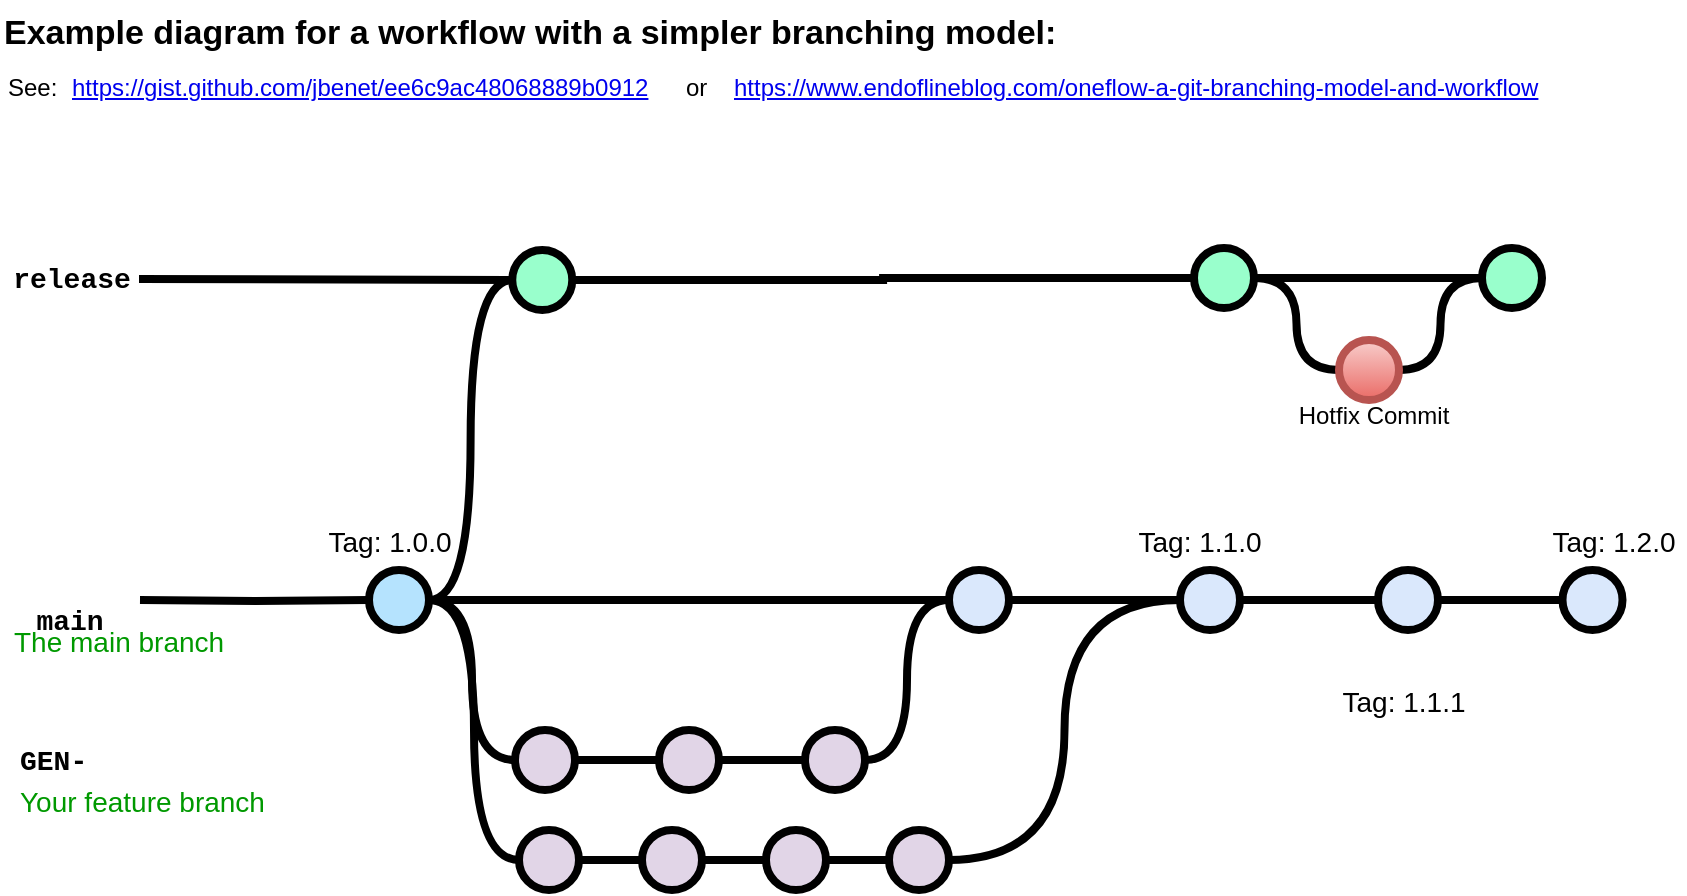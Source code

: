 <mxfile version="25.0.1" pages="2">
  <diagram id="yPxyJZ8AM_hMuL3Unpa9" name="simple gitflow">
    <mxGraphModel dx="1434" dy="858" grid="1" gridSize="10" guides="1" tooltips="1" connect="1" arrows="1" fold="1" page="1" pageScale="1" pageWidth="1100" pageHeight="850" math="0" shadow="0">
      <root>
        <mxCell id="0" />
        <mxCell id="1" parent="0" />
        <UserObject label="Example diagram for a workflow with a simpler branching model:" link="https://nvie.com/posts/a-successful-git-branching-model/" id="9hBKPDzoitwpIBdzFDQ7-6">
          <mxCell style="text;whiteSpace=wrap;html=1;fontStyle=1;fontSize=17;" parent="1" vertex="1">
            <mxGeometry x="90" y="60" width="542.25" height="30" as="geometry" />
          </mxCell>
        </UserObject>
        <UserObject label="&lt;a href=&quot;https://gist.github.com/jbenet/ee6c9ac48068889b0912&quot;&gt;https://gist.github.com/jbenet/ee6c9ac48068889b0912&lt;/a&gt;" link="https://gist.github.com/jbenet/ee6c9ac48068889b0912" id="9hBKPDzoitwpIBdzFDQ7-8">
          <mxCell style="text;whiteSpace=wrap;html=1;" parent="1" vertex="1">
            <mxGeometry x="124.25" y="90" width="298" height="20" as="geometry" />
          </mxCell>
        </UserObject>
        <UserObject label="See:" link="https://nvie.com/posts/a-successful-git-branching-model/" id="9hBKPDzoitwpIBdzFDQ7-10">
          <mxCell style="text;whiteSpace=wrap;html=1;" parent="1" vertex="1">
            <mxGeometry x="91.5" y="90" width="32.75" height="20" as="geometry" />
          </mxCell>
        </UserObject>
        <mxCell id="9hBKPDzoitwpIBdzFDQ7-23" value="" style="edgeStyle=orthogonalEdgeStyle;rounded=0;html=1;jettySize=auto;orthogonalLoop=1;plain-blue;endArrow=none;endFill=0;strokeWidth=4;strokeColor=#000000;" parent="1" source="9hBKPDzoitwpIBdzFDQ7-25" target="9hBKPDzoitwpIBdzFDQ7-26" edge="1">
          <mxGeometry x="304.5" y="180" as="geometry" />
        </mxCell>
        <mxCell id="9hBKPDzoitwpIBdzFDQ7-24" style="edgeStyle=orthogonalEdgeStyle;curved=1;rounded=0;html=1;exitX=1;exitY=0.5;exitPerimeter=0;entryX=0;entryY=0.5;entryPerimeter=0;endArrow=none;endFill=0;jettySize=auto;orthogonalLoop=1;strokeWidth=4;fontSize=15;" parent="1" source="9hBKPDzoitwpIBdzFDQ7-25" target="9hBKPDzoitwpIBdzFDQ7-30" edge="1">
          <mxGeometry relative="1" as="geometry" />
        </mxCell>
        <mxCell id="9hBKPDzoitwpIBdzFDQ7-25" value="" style="verticalLabelPosition=bottom;verticalAlign=top;html=1;strokeWidth=4;shape=mxgraph.flowchart.on-page_reference;plain-blue;gradientColor=none;fillColor=#B5E3Fe;strokeColor=#000000;" parent="1" vertex="1">
          <mxGeometry x="274.5" y="345" width="30" height="30" as="geometry" />
        </mxCell>
        <mxCell id="9hBKPDzoitwpIBdzFDQ7-41" value="" style="edgeStyle=orthogonalEdgeStyle;curved=1;rounded=0;orthogonalLoop=1;jettySize=auto;html=1;endArrow=none;endFill=0;strokeWidth=4;fontFamily=Courier New;fontSize=16;" parent="1" source="9hBKPDzoitwpIBdzFDQ7-26" target="9hBKPDzoitwpIBdzFDQ7-40" edge="1">
          <mxGeometry relative="1" as="geometry" />
        </mxCell>
        <mxCell id="9hBKPDzoitwpIBdzFDQ7-26" value="" style="verticalLabelPosition=bottom;verticalAlign=top;html=1;strokeWidth=4;shape=mxgraph.flowchart.on-page_reference;plain-blue;gradientColor=none;strokeColor=#000000;" parent="1" vertex="1">
          <mxGeometry x="564.5" y="345" width="30" height="30" as="geometry" />
        </mxCell>
        <mxCell id="9hBKPDzoitwpIBdzFDQ7-43" value="" style="edgeStyle=orthogonalEdgeStyle;curved=1;rounded=0;orthogonalLoop=1;jettySize=auto;html=1;endArrow=none;endFill=0;strokeWidth=4;fontFamily=Courier New;fontSize=16;" parent="1" source="9hBKPDzoitwpIBdzFDQ7-40" target="9hBKPDzoitwpIBdzFDQ7-42" edge="1">
          <mxGeometry relative="1" as="geometry" />
        </mxCell>
        <mxCell id="9hBKPDzoitwpIBdzFDQ7-52" value="" style="edgeStyle=orthogonalEdgeStyle;curved=1;rounded=0;orthogonalLoop=1;jettySize=auto;html=1;endArrow=none;endFill=0;strokeWidth=4;fontFamily=Courier New;fontSize=16;entryX=0;entryY=0.5;entryDx=0;entryDy=0;entryPerimeter=0;exitX=1;exitY=0.5;exitDx=0;exitDy=0;exitPerimeter=0;" parent="1" source="punJEcE57REo3TfnCgo--24" target="9hBKPDzoitwpIBdzFDQ7-50" edge="1">
          <mxGeometry relative="1" as="geometry">
            <mxPoint x="689.5" y="455" as="targetPoint" />
          </mxGeometry>
        </mxCell>
        <mxCell id="9hBKPDzoitwpIBdzFDQ7-40" value="" style="verticalLabelPosition=bottom;verticalAlign=top;html=1;strokeWidth=4;shape=mxgraph.flowchart.on-page_reference;plain-blue;gradientColor=none;strokeColor=#000000;" parent="1" vertex="1">
          <mxGeometry x="680" y="345" width="30" height="30" as="geometry" />
        </mxCell>
        <mxCell id="9hBKPDzoitwpIBdzFDQ7-56" value="" style="edgeStyle=orthogonalEdgeStyle;curved=1;rounded=0;orthogonalLoop=1;jettySize=auto;html=1;endArrow=none;endFill=0;strokeWidth=4;fontFamily=Courier New;fontSize=16;" parent="1" source="9hBKPDzoitwpIBdzFDQ7-42" target="9hBKPDzoitwpIBdzFDQ7-55" edge="1">
          <mxGeometry relative="1" as="geometry" />
        </mxCell>
        <mxCell id="9hBKPDzoitwpIBdzFDQ7-42" value="" style="verticalLabelPosition=bottom;verticalAlign=top;html=1;strokeWidth=4;shape=mxgraph.flowchart.on-page_reference;plain-blue;gradientColor=none;strokeColor=#000000;" parent="1" vertex="1">
          <mxGeometry x="779" y="345" width="30" height="30" as="geometry" />
        </mxCell>
        <mxCell id="9hBKPDzoitwpIBdzFDQ7-55" value="" style="verticalLabelPosition=bottom;verticalAlign=top;html=1;strokeWidth=4;shape=mxgraph.flowchart.on-page_reference;plain-blue;gradientColor=none;strokeColor=#000000;" parent="1" vertex="1">
          <mxGeometry x="871.25" y="345" width="30" height="30" as="geometry" />
        </mxCell>
        <mxCell id="9hBKPDzoitwpIBdzFDQ7-27" value="" style="edgeStyle=orthogonalEdgeStyle;rounded=0;html=1;jettySize=auto;orthogonalLoop=1;strokeWidth=4;endArrow=none;endFill=0;" parent="1" target="9hBKPDzoitwpIBdzFDQ7-25" edge="1">
          <mxGeometry x="204.5" y="180" as="geometry">
            <mxPoint x="160" y="360" as="sourcePoint" />
          </mxGeometry>
        </mxCell>
        <mxCell id="9hBKPDzoitwpIBdzFDQ7-28" value="release" style="text;html=1;strokeColor=none;fillColor=none;align=center;verticalAlign=middle;whiteSpace=wrap;overflow=hidden;fontSize=14;fontStyle=1;fontFamily=Courier New;" parent="1" vertex="1">
          <mxGeometry x="92.25" y="189" width="67.75" height="20" as="geometry" />
        </mxCell>
        <mxCell id="9hBKPDzoitwpIBdzFDQ7-29" style="edgeStyle=orthogonalEdgeStyle;curved=1;rounded=0;html=1;exitX=1;exitY=0.5;exitPerimeter=0;entryX=0;entryY=0.5;entryPerimeter=0;endArrow=none;endFill=0;jettySize=auto;orthogonalLoop=1;strokeWidth=4;fontSize=15;" parent="1" source="9hBKPDzoitwpIBdzFDQ7-30" target="9hBKPDzoitwpIBdzFDQ7-32" edge="1">
          <mxGeometry relative="1" as="geometry" />
        </mxCell>
        <mxCell id="9hBKPDzoitwpIBdzFDQ7-30" value="" style="verticalLabelPosition=bottom;verticalAlign=top;html=1;strokeWidth=4;shape=mxgraph.flowchart.on-page_reference;plain-purple;gradientColor=none;strokeColor=#000000;" parent="1" vertex="1">
          <mxGeometry x="347.5" y="425" width="30" height="30" as="geometry" />
        </mxCell>
        <mxCell id="9hBKPDzoitwpIBdzFDQ7-31" style="edgeStyle=orthogonalEdgeStyle;curved=1;rounded=0;html=1;exitX=1;exitY=0.5;exitPerimeter=0;entryX=0;entryY=0.5;entryPerimeter=0;endArrow=none;endFill=0;jettySize=auto;orthogonalLoop=1;strokeWidth=4;fontSize=15;" parent="1" source="9hBKPDzoitwpIBdzFDQ7-32" target="9hBKPDzoitwpIBdzFDQ7-34" edge="1">
          <mxGeometry relative="1" as="geometry" />
        </mxCell>
        <mxCell id="9hBKPDzoitwpIBdzFDQ7-32" value="" style="verticalLabelPosition=bottom;verticalAlign=top;html=1;strokeWidth=4;shape=mxgraph.flowchart.on-page_reference;plain-purple;gradientColor=none;strokeColor=#000000;" parent="1" vertex="1">
          <mxGeometry x="419.5" y="425" width="30" height="30" as="geometry" />
        </mxCell>
        <mxCell id="9hBKPDzoitwpIBdzFDQ7-33" style="edgeStyle=orthogonalEdgeStyle;curved=1;rounded=0;html=1;exitX=1;exitY=0.5;exitPerimeter=0;entryX=0;entryY=0.5;entryPerimeter=0;endArrow=none;endFill=0;jettySize=auto;orthogonalLoop=1;strokeWidth=4;fontSize=15;" parent="1" source="9hBKPDzoitwpIBdzFDQ7-34" target="9hBKPDzoitwpIBdzFDQ7-26" edge="1">
          <mxGeometry relative="1" as="geometry" />
        </mxCell>
        <mxCell id="9hBKPDzoitwpIBdzFDQ7-34" value="" style="verticalLabelPosition=bottom;verticalAlign=top;html=1;strokeWidth=4;shape=mxgraph.flowchart.on-page_reference;plain-purple;gradientColor=none;strokeColor=#000000;" parent="1" vertex="1">
          <mxGeometry x="492.5" y="425" width="30" height="30" as="geometry" />
        </mxCell>
        <mxCell id="9hBKPDzoitwpIBdzFDQ7-35" value="GEN-" style="text;html=1;strokeColor=none;fillColor=none;align=left;verticalAlign=middle;whiteSpace=wrap;overflow=hidden;fontSize=14;fontStyle=1;fontFamily=Courier New;" parent="1" vertex="1">
          <mxGeometry x="97.5" y="430" width="240" height="20" as="geometry" />
        </mxCell>
        <mxCell id="9hBKPDzoitwpIBdzFDQ7-37" value="The main branch&lt;br&gt;" style="text;html=1;strokeColor=none;fillColor=none;align=left;verticalAlign=middle;whiteSpace=wrap;overflow=hidden;fontSize=14;fontStyle=0;fontColor=#009900;" parent="1" vertex="1">
          <mxGeometry x="95.25" y="370" width="132.25" height="20" as="geometry" />
        </mxCell>
        <mxCell id="9hBKPDzoitwpIBdzFDQ7-38" value="Your feature branch" style="text;html=1;strokeColor=none;fillColor=none;align=left;verticalAlign=middle;whiteSpace=wrap;overflow=hidden;fontSize=14;fontStyle=0;fontColor=#009900;" parent="1" vertex="1">
          <mxGeometry x="97.5" y="450" width="202.25" height="20" as="geometry" />
        </mxCell>
        <mxCell id="9hBKPDzoitwpIBdzFDQ7-39" value="Tag: 1.0.0" style="text;html=1;strokeColor=none;fillColor=none;align=center;verticalAlign=middle;whiteSpace=wrap;overflow=hidden;fontSize=14;" parent="1" vertex="1">
          <mxGeometry x="250.38" y="320" width="70" height="20" as="geometry" />
        </mxCell>
        <mxCell id="9hBKPDzoitwpIBdzFDQ7-44" value="Tag: 1.1.0" style="text;html=1;strokeColor=none;fillColor=none;align=center;verticalAlign=middle;whiteSpace=wrap;overflow=hidden;fontSize=14;" parent="1" vertex="1">
          <mxGeometry x="654.5" y="320" width="70" height="20" as="geometry" />
        </mxCell>
        <UserObject label="&lt;a href=&quot;https://www.endoflineblog.com/oneflow-a-git-branching-model-and-workflow&quot;&gt;https://www.endoflineblog.com/oneflow-a-git-branching-model-and-workflow&lt;/a&gt;" link="https://www.endoflineblog.com/oneflow-a-git-branching-model-and-workflow" id="9hBKPDzoitwpIBdzFDQ7-45">
          <mxCell style="text;whiteSpace=wrap;html=1;" parent="1" vertex="1">
            <mxGeometry x="454.5" y="90" width="413.75" height="20" as="geometry" />
          </mxCell>
        </UserObject>
        <UserObject label="or" link="https://nvie.com/posts/a-successful-git-branching-model/" id="9hBKPDzoitwpIBdzFDQ7-46">
          <mxCell style="text;whiteSpace=wrap;html=1;" parent="1" vertex="1">
            <mxGeometry x="430.62" y="90" width="11.63" height="20" as="geometry" />
          </mxCell>
        </UserObject>
        <mxCell id="9hBKPDzoitwpIBdzFDQ7-54" value="" style="edgeStyle=orthogonalEdgeStyle;curved=1;rounded=0;orthogonalLoop=1;jettySize=auto;html=1;endArrow=none;endFill=0;strokeWidth=4;fontFamily=Courier New;fontSize=16;entryX=0;entryY=0.5;entryDx=0;entryDy=0;entryPerimeter=0;" parent="1" source="9hBKPDzoitwpIBdzFDQ7-50" target="punJEcE57REo3TfnCgo--25" edge="1">
          <mxGeometry relative="1" as="geometry">
            <mxPoint x="902.25" y="440" as="targetPoint" />
          </mxGeometry>
        </mxCell>
        <mxCell id="9hBKPDzoitwpIBdzFDQ7-50" value="" style="verticalLabelPosition=bottom;verticalAlign=top;html=1;strokeWidth=4;shape=mxgraph.flowchart.on-page_reference;plain-blue;gradientColor=#EA6B66;strokeColor=#B85450;fillColor=#F8CECC;" parent="1" vertex="1">
          <mxGeometry x="759.5" y="230" width="30" height="30" as="geometry" />
        </mxCell>
        <mxCell id="9hBKPDzoitwpIBdzFDQ7-58" value="Hotfix Commit" style="text;html=1;strokeColor=none;fillColor=none;align=center;verticalAlign=middle;whiteSpace=wrap;overflow=hidden;" parent="1" vertex="1">
          <mxGeometry x="736.5" y="253" width="80" height="30" as="geometry" />
        </mxCell>
        <mxCell id="9hBKPDzoitwpIBdzFDQ7-59" value="Tag: 1.1.1" style="text;html=1;strokeColor=none;fillColor=none;align=center;verticalAlign=middle;whiteSpace=wrap;overflow=hidden;fontSize=14;" parent="1" vertex="1">
          <mxGeometry x="756.75" y="400" width="70" height="20" as="geometry" />
        </mxCell>
        <mxCell id="9hBKPDzoitwpIBdzFDQ7-60" value="Tag: 1.2.0" style="text;html=1;strokeColor=none;fillColor=none;align=center;verticalAlign=middle;whiteSpace=wrap;overflow=hidden;fontSize=14;" parent="1" vertex="1">
          <mxGeometry x="862.25" y="320" width="70" height="20" as="geometry" />
        </mxCell>
        <mxCell id="punJEcE57REo3TfnCgo--3" value="" style="verticalLabelPosition=bottom;verticalAlign=top;html=1;strokeWidth=4;shape=mxgraph.flowchart.on-page_reference;plain-purple;gradientColor=none;strokeColor=#000000;fillColor=#99FFCC;" vertex="1" parent="1">
          <mxGeometry x="346.13" y="185" width="30" height="30" as="geometry" />
        </mxCell>
        <mxCell id="punJEcE57REo3TfnCgo--7" style="edgeStyle=orthogonalEdgeStyle;curved=1;rounded=0;html=1;exitX=1;exitY=0.5;exitPerimeter=0;endArrow=none;endFill=0;jettySize=auto;orthogonalLoop=1;strokeWidth=4;fontSize=15;exitDx=0;exitDy=0;entryX=0;entryY=0.5;entryDx=0;entryDy=0;entryPerimeter=0;" edge="1" parent="1" source="9hBKPDzoitwpIBdzFDQ7-25" target="punJEcE57REo3TfnCgo--3">
          <mxGeometry relative="1" as="geometry">
            <mxPoint x="315" y="370" as="sourcePoint" />
            <mxPoint x="290" y="290" as="targetPoint" />
          </mxGeometry>
        </mxCell>
        <mxCell id="punJEcE57REo3TfnCgo--8" value="main" style="text;html=1;strokeColor=none;fillColor=none;align=center;verticalAlign=middle;whiteSpace=wrap;overflow=hidden;fontSize=14;fontStyle=1;fontFamily=Courier New;" vertex="1" parent="1">
          <mxGeometry x="100" y="360" width="50" height="20" as="geometry" />
        </mxCell>
        <mxCell id="punJEcE57REo3TfnCgo--9" value="" style="edgeStyle=orthogonalEdgeStyle;rounded=0;html=1;jettySize=auto;orthogonalLoop=1;strokeWidth=4;endArrow=none;endFill=0;entryX=0;entryY=0.5;entryDx=0;entryDy=0;entryPerimeter=0;" edge="1" parent="1" target="punJEcE57REo3TfnCgo--3">
          <mxGeometry x="204.5" y="180" as="geometry">
            <mxPoint x="159.5" y="199.5" as="sourcePoint" />
            <mxPoint x="320" y="200" as="targetPoint" />
            <Array as="points">
              <mxPoint x="346" y="200" />
            </Array>
          </mxGeometry>
        </mxCell>
        <mxCell id="punJEcE57REo3TfnCgo--10" value="" style="verticalLabelPosition=bottom;verticalAlign=top;html=1;strokeWidth=4;shape=mxgraph.flowchart.on-page_reference;plain-purple;gradientColor=none;strokeColor=#000000;" vertex="1" parent="1">
          <mxGeometry x="349.5" y="475" width="30" height="30" as="geometry" />
        </mxCell>
        <mxCell id="punJEcE57REo3TfnCgo--11" value="" style="verticalLabelPosition=bottom;verticalAlign=top;html=1;strokeWidth=4;shape=mxgraph.flowchart.on-page_reference;plain-purple;gradientColor=none;strokeColor=#000000;" vertex="1" parent="1">
          <mxGeometry x="411" y="475" width="30" height="30" as="geometry" />
        </mxCell>
        <mxCell id="punJEcE57REo3TfnCgo--13" style="edgeStyle=orthogonalEdgeStyle;rounded=0;orthogonalLoop=1;jettySize=auto;html=1;entryX=0;entryY=0.5;entryDx=0;entryDy=0;entryPerimeter=0;curved=1;endArrow=none;endFill=0;strokeWidth=4;" edge="1" parent="1" source="9hBKPDzoitwpIBdzFDQ7-25" target="punJEcE57REo3TfnCgo--10">
          <mxGeometry relative="1" as="geometry" />
        </mxCell>
        <mxCell id="punJEcE57REo3TfnCgo--14" value="" style="verticalLabelPosition=bottom;verticalAlign=top;html=1;strokeWidth=4;shape=mxgraph.flowchart.on-page_reference;plain-purple;gradientColor=none;strokeColor=#000000;" vertex="1" parent="1">
          <mxGeometry x="473" y="475" width="30" height="30" as="geometry" />
        </mxCell>
        <mxCell id="punJEcE57REo3TfnCgo--15" value="" style="verticalLabelPosition=bottom;verticalAlign=top;html=1;strokeWidth=4;shape=mxgraph.flowchart.on-page_reference;plain-purple;gradientColor=none;strokeColor=#000000;" vertex="1" parent="1">
          <mxGeometry x="534.5" y="475" width="30" height="30" as="geometry" />
        </mxCell>
        <mxCell id="punJEcE57REo3TfnCgo--19" style="edgeStyle=orthogonalEdgeStyle;rounded=0;orthogonalLoop=1;jettySize=auto;html=1;entryX=0;entryY=0.5;entryDx=0;entryDy=0;entryPerimeter=0;strokeWidth=4;endArrow=none;endFill=0;" edge="1" parent="1" source="punJEcE57REo3TfnCgo--10" target="punJEcE57REo3TfnCgo--11">
          <mxGeometry relative="1" as="geometry" />
        </mxCell>
        <mxCell id="punJEcE57REo3TfnCgo--20" style="edgeStyle=orthogonalEdgeStyle;rounded=0;orthogonalLoop=1;jettySize=auto;html=1;entryX=0;entryY=0.5;entryDx=0;entryDy=0;entryPerimeter=0;strokeWidth=4;endArrow=none;endFill=0;" edge="1" parent="1" source="punJEcE57REo3TfnCgo--11" target="punJEcE57REo3TfnCgo--14">
          <mxGeometry relative="1" as="geometry" />
        </mxCell>
        <mxCell id="punJEcE57REo3TfnCgo--21" style="edgeStyle=orthogonalEdgeStyle;rounded=0;orthogonalLoop=1;jettySize=auto;html=1;entryX=0;entryY=0.5;entryDx=0;entryDy=0;entryPerimeter=0;strokeWidth=4;endArrow=none;endFill=0;" edge="1" parent="1" source="punJEcE57REo3TfnCgo--14" target="punJEcE57REo3TfnCgo--15">
          <mxGeometry relative="1" as="geometry" />
        </mxCell>
        <mxCell id="punJEcE57REo3TfnCgo--22" style="edgeStyle=orthogonalEdgeStyle;rounded=0;orthogonalLoop=1;jettySize=auto;html=1;entryX=0;entryY=0.5;entryDx=0;entryDy=0;entryPerimeter=0;curved=1;strokeWidth=4;endArrow=none;endFill=0;" edge="1" parent="1" source="punJEcE57REo3TfnCgo--15" target="9hBKPDzoitwpIBdzFDQ7-40">
          <mxGeometry relative="1" as="geometry" />
        </mxCell>
        <mxCell id="punJEcE57REo3TfnCgo--24" value="" style="verticalLabelPosition=bottom;verticalAlign=top;html=1;strokeWidth=4;shape=mxgraph.flowchart.on-page_reference;plain-purple;gradientColor=none;strokeColor=#000000;fillColor=#99FFCC;" vertex="1" parent="1">
          <mxGeometry x="687" y="184" width="30" height="30" as="geometry" />
        </mxCell>
        <mxCell id="punJEcE57REo3TfnCgo--25" value="" style="verticalLabelPosition=bottom;verticalAlign=top;html=1;strokeWidth=4;shape=mxgraph.flowchart.on-page_reference;plain-purple;gradientColor=none;strokeColor=#000000;fillColor=#99FFCC;" vertex="1" parent="1">
          <mxGeometry x="831" y="184" width="30" height="30" as="geometry" />
        </mxCell>
        <mxCell id="punJEcE57REo3TfnCgo--27" style="edgeStyle=orthogonalEdgeStyle;rounded=0;orthogonalLoop=1;jettySize=auto;html=1;entryX=0;entryY=0.5;entryDx=0;entryDy=0;entryPerimeter=0;strokeWidth=4;endArrow=none;endFill=0;" edge="1" parent="1" source="punJEcE57REo3TfnCgo--3" target="punJEcE57REo3TfnCgo--24">
          <mxGeometry relative="1" as="geometry" />
        </mxCell>
        <mxCell id="punJEcE57REo3TfnCgo--28" style="edgeStyle=orthogonalEdgeStyle;rounded=0;orthogonalLoop=1;jettySize=auto;html=1;entryX=0;entryY=0.5;entryDx=0;entryDy=0;entryPerimeter=0;strokeWidth=4;endArrow=none;endFill=0;" edge="1" parent="1" source="punJEcE57REo3TfnCgo--24" target="punJEcE57REo3TfnCgo--25">
          <mxGeometry relative="1" as="geometry" />
        </mxCell>
      </root>
    </mxGraphModel>
  </diagram>
  <diagram name="Copy of simple gitflow" id="1rsL4NVPnncJF_OAr7ec">
    <mxGraphModel grid="1" page="1" gridSize="10" guides="1" tooltips="1" connect="1" arrows="1" fold="1" pageScale="1" pageWidth="1100" pageHeight="850" math="0" shadow="0">
      <root>
        <mxCell id="ZaVdI7RqOpJW4HI1exJX-0" />
        <mxCell id="ZaVdI7RqOpJW4HI1exJX-1" parent="ZaVdI7RqOpJW4HI1exJX-0" />
        <UserObject label="Example diagram for a workflow with a simpler branching model:" link="https://nvie.com/posts/a-successful-git-branching-model/" id="ZaVdI7RqOpJW4HI1exJX-2">
          <mxCell style="text;whiteSpace=wrap;html=1;fontStyle=1;fontSize=17;" vertex="1" parent="ZaVdI7RqOpJW4HI1exJX-1">
            <mxGeometry x="90" y="60" width="542.25" height="30" as="geometry" />
          </mxCell>
        </UserObject>
        <UserObject label="&lt;a href=&quot;https://gist.github.com/jbenet/ee6c9ac48068889b0912&quot;&gt;https://gist.github.com/jbenet/ee6c9ac48068889b0912&lt;/a&gt;" link="https://gist.github.com/jbenet/ee6c9ac48068889b0912" id="ZaVdI7RqOpJW4HI1exJX-3">
          <mxCell style="text;whiteSpace=wrap;html=1;" vertex="1" parent="ZaVdI7RqOpJW4HI1exJX-1">
            <mxGeometry x="124.25" y="90" width="298" height="20" as="geometry" />
          </mxCell>
        </UserObject>
        <UserObject label="See:" link="https://nvie.com/posts/a-successful-git-branching-model/" id="ZaVdI7RqOpJW4HI1exJX-4">
          <mxCell style="text;whiteSpace=wrap;html=1;" vertex="1" parent="ZaVdI7RqOpJW4HI1exJX-1">
            <mxGeometry x="91.5" y="90" width="32.75" height="20" as="geometry" />
          </mxCell>
        </UserObject>
        <mxCell id="ZaVdI7RqOpJW4HI1exJX-5" value="" style="edgeStyle=orthogonalEdgeStyle;rounded=0;html=1;jettySize=auto;orthogonalLoop=1;plain-blue;endArrow=none;endFill=0;strokeWidth=4;strokeColor=#000000;" edge="1" parent="ZaVdI7RqOpJW4HI1exJX-1" source="ZaVdI7RqOpJW4HI1exJX-7" target="ZaVdI7RqOpJW4HI1exJX-9">
          <mxGeometry x="304.5" y="180" as="geometry" />
        </mxCell>
        <mxCell id="ZaVdI7RqOpJW4HI1exJX-6" style="edgeStyle=orthogonalEdgeStyle;curved=1;rounded=0;html=1;exitX=1;exitY=0.5;exitPerimeter=0;entryX=0;entryY=0.5;entryPerimeter=0;endArrow=none;endFill=0;jettySize=auto;orthogonalLoop=1;strokeWidth=4;fontSize=15;" edge="1" parent="ZaVdI7RqOpJW4HI1exJX-1" source="ZaVdI7RqOpJW4HI1exJX-7" target="ZaVdI7RqOpJW4HI1exJX-19">
          <mxGeometry relative="1" as="geometry" />
        </mxCell>
        <mxCell id="ZaVdI7RqOpJW4HI1exJX-7" value="" style="verticalLabelPosition=bottom;verticalAlign=top;html=1;strokeWidth=4;shape=mxgraph.flowchart.on-page_reference;plain-blue;gradientColor=none;fillColor=#B5E3Fe;strokeColor=#000000;" vertex="1" parent="ZaVdI7RqOpJW4HI1exJX-1">
          <mxGeometry x="274.5" y="345" width="30" height="30" as="geometry" />
        </mxCell>
        <mxCell id="ZaVdI7RqOpJW4HI1exJX-8" value="" style="edgeStyle=orthogonalEdgeStyle;curved=1;rounded=0;orthogonalLoop=1;jettySize=auto;html=1;endArrow=none;endFill=0;strokeWidth=4;fontFamily=Courier New;fontSize=16;" edge="1" parent="ZaVdI7RqOpJW4HI1exJX-1" source="ZaVdI7RqOpJW4HI1exJX-9" target="ZaVdI7RqOpJW4HI1exJX-12">
          <mxGeometry relative="1" as="geometry" />
        </mxCell>
        <mxCell id="ZaVdI7RqOpJW4HI1exJX-9" value="" style="verticalLabelPosition=bottom;verticalAlign=top;html=1;strokeWidth=4;shape=mxgraph.flowchart.on-page_reference;plain-blue;gradientColor=none;strokeColor=#000000;" vertex="1" parent="ZaVdI7RqOpJW4HI1exJX-1">
          <mxGeometry x="564.5" y="345" width="30" height="30" as="geometry" />
        </mxCell>
        <mxCell id="ZaVdI7RqOpJW4HI1exJX-10" value="" style="edgeStyle=orthogonalEdgeStyle;curved=1;rounded=0;orthogonalLoop=1;jettySize=auto;html=1;endArrow=none;endFill=0;strokeWidth=4;fontFamily=Courier New;fontSize=16;" edge="1" parent="ZaVdI7RqOpJW4HI1exJX-1" source="ZaVdI7RqOpJW4HI1exJX-12" target="ZaVdI7RqOpJW4HI1exJX-14">
          <mxGeometry relative="1" as="geometry" />
        </mxCell>
        <mxCell id="ZaVdI7RqOpJW4HI1exJX-11" value="" style="edgeStyle=orthogonalEdgeStyle;curved=1;rounded=0;orthogonalLoop=1;jettySize=auto;html=1;endArrow=none;endFill=0;strokeWidth=4;fontFamily=Courier New;fontSize=16;entryX=0;entryY=0.5;entryDx=0;entryDy=0;entryPerimeter=0;exitX=1;exitY=0.5;exitDx=0;exitDy=0;exitPerimeter=0;" edge="1" parent="ZaVdI7RqOpJW4HI1exJX-1" source="ZaVdI7RqOpJW4HI1exJX-49" target="ZaVdI7RqOpJW4HI1exJX-32">
          <mxGeometry relative="1" as="geometry">
            <mxPoint x="689.5" y="455" as="targetPoint" />
          </mxGeometry>
        </mxCell>
        <mxCell id="ZaVdI7RqOpJW4HI1exJX-12" value="" style="verticalLabelPosition=bottom;verticalAlign=top;html=1;strokeWidth=4;shape=mxgraph.flowchart.on-page_reference;plain-blue;gradientColor=none;strokeColor=#000000;" vertex="1" parent="ZaVdI7RqOpJW4HI1exJX-1">
          <mxGeometry x="680" y="345" width="30" height="30" as="geometry" />
        </mxCell>
        <mxCell id="ZaVdI7RqOpJW4HI1exJX-13" value="" style="edgeStyle=orthogonalEdgeStyle;curved=1;rounded=0;orthogonalLoop=1;jettySize=auto;html=1;endArrow=none;endFill=0;strokeWidth=4;fontFamily=Courier New;fontSize=16;" edge="1" parent="ZaVdI7RqOpJW4HI1exJX-1" source="ZaVdI7RqOpJW4HI1exJX-14" target="ZaVdI7RqOpJW4HI1exJX-15">
          <mxGeometry relative="1" as="geometry" />
        </mxCell>
        <mxCell id="ZaVdI7RqOpJW4HI1exJX-14" value="" style="verticalLabelPosition=bottom;verticalAlign=top;html=1;strokeWidth=4;shape=mxgraph.flowchart.on-page_reference;plain-blue;gradientColor=none;strokeColor=#000000;" vertex="1" parent="ZaVdI7RqOpJW4HI1exJX-1">
          <mxGeometry x="779" y="345" width="30" height="30" as="geometry" />
        </mxCell>
        <mxCell id="ZaVdI7RqOpJW4HI1exJX-15" value="" style="verticalLabelPosition=bottom;verticalAlign=top;html=1;strokeWidth=4;shape=mxgraph.flowchart.on-page_reference;plain-blue;gradientColor=none;strokeColor=#000000;" vertex="1" parent="ZaVdI7RqOpJW4HI1exJX-1">
          <mxGeometry x="871.25" y="345" width="30" height="30" as="geometry" />
        </mxCell>
        <mxCell id="ZaVdI7RqOpJW4HI1exJX-16" value="" style="edgeStyle=orthogonalEdgeStyle;rounded=0;html=1;jettySize=auto;orthogonalLoop=1;strokeWidth=4;endArrow=none;endFill=0;" edge="1" parent="ZaVdI7RqOpJW4HI1exJX-1" target="ZaVdI7RqOpJW4HI1exJX-7">
          <mxGeometry x="204.5" y="180" as="geometry">
            <mxPoint x="160" y="360" as="sourcePoint" />
          </mxGeometry>
        </mxCell>
        <mxCell id="ZaVdI7RqOpJW4HI1exJX-17" value="release" style="text;html=1;strokeColor=none;fillColor=none;align=center;verticalAlign=middle;whiteSpace=wrap;overflow=hidden;fontSize=14;fontStyle=1;fontFamily=Courier New;" vertex="1" parent="ZaVdI7RqOpJW4HI1exJX-1">
          <mxGeometry x="92.25" y="189" width="67.75" height="20" as="geometry" />
        </mxCell>
        <mxCell id="ZaVdI7RqOpJW4HI1exJX-18" style="edgeStyle=orthogonalEdgeStyle;curved=1;rounded=0;html=1;exitX=1;exitY=0.5;exitPerimeter=0;entryX=0;entryY=0.5;entryPerimeter=0;endArrow=none;endFill=0;jettySize=auto;orthogonalLoop=1;strokeWidth=4;fontSize=15;" edge="1" parent="ZaVdI7RqOpJW4HI1exJX-1" source="ZaVdI7RqOpJW4HI1exJX-19" target="ZaVdI7RqOpJW4HI1exJX-21">
          <mxGeometry relative="1" as="geometry" />
        </mxCell>
        <mxCell id="ZaVdI7RqOpJW4HI1exJX-19" value="" style="verticalLabelPosition=bottom;verticalAlign=top;html=1;strokeWidth=4;shape=mxgraph.flowchart.on-page_reference;plain-purple;gradientColor=none;strokeColor=#000000;" vertex="1" parent="ZaVdI7RqOpJW4HI1exJX-1">
          <mxGeometry x="347.5" y="425" width="30" height="30" as="geometry" />
        </mxCell>
        <mxCell id="ZaVdI7RqOpJW4HI1exJX-20" style="edgeStyle=orthogonalEdgeStyle;curved=1;rounded=0;html=1;exitX=1;exitY=0.5;exitPerimeter=0;entryX=0;entryY=0.5;entryPerimeter=0;endArrow=none;endFill=0;jettySize=auto;orthogonalLoop=1;strokeWidth=4;fontSize=15;" edge="1" parent="ZaVdI7RqOpJW4HI1exJX-1" source="ZaVdI7RqOpJW4HI1exJX-21" target="ZaVdI7RqOpJW4HI1exJX-23">
          <mxGeometry relative="1" as="geometry" />
        </mxCell>
        <mxCell id="ZaVdI7RqOpJW4HI1exJX-21" value="" style="verticalLabelPosition=bottom;verticalAlign=top;html=1;strokeWidth=4;shape=mxgraph.flowchart.on-page_reference;plain-purple;gradientColor=none;strokeColor=#000000;" vertex="1" parent="ZaVdI7RqOpJW4HI1exJX-1">
          <mxGeometry x="419.5" y="425" width="30" height="30" as="geometry" />
        </mxCell>
        <mxCell id="ZaVdI7RqOpJW4HI1exJX-22" style="edgeStyle=orthogonalEdgeStyle;curved=1;rounded=0;html=1;exitX=1;exitY=0.5;exitPerimeter=0;entryX=0;entryY=0.5;entryPerimeter=0;endArrow=none;endFill=0;jettySize=auto;orthogonalLoop=1;strokeWidth=4;fontSize=15;" edge="1" parent="ZaVdI7RqOpJW4HI1exJX-1" source="ZaVdI7RqOpJW4HI1exJX-23" target="ZaVdI7RqOpJW4HI1exJX-9">
          <mxGeometry relative="1" as="geometry" />
        </mxCell>
        <mxCell id="ZaVdI7RqOpJW4HI1exJX-23" value="" style="verticalLabelPosition=bottom;verticalAlign=top;html=1;strokeWidth=4;shape=mxgraph.flowchart.on-page_reference;plain-purple;gradientColor=none;strokeColor=#000000;" vertex="1" parent="ZaVdI7RqOpJW4HI1exJX-1">
          <mxGeometry x="492.5" y="425" width="30" height="30" as="geometry" />
        </mxCell>
        <mxCell id="ZaVdI7RqOpJW4HI1exJX-24" value="JIRA-35--example-feature" style="text;html=1;strokeColor=none;fillColor=none;align=left;verticalAlign=middle;whiteSpace=wrap;overflow=hidden;fontSize=14;fontStyle=1;fontFamily=Courier New;" vertex="1" parent="ZaVdI7RqOpJW4HI1exJX-1">
          <mxGeometry x="97.5" y="430" width="240" height="20" as="geometry" />
        </mxCell>
        <mxCell id="ZaVdI7RqOpJW4HI1exJX-25" value="The main branch&lt;br&gt;" style="text;html=1;strokeColor=none;fillColor=none;align=left;verticalAlign=middle;whiteSpace=wrap;overflow=hidden;fontSize=14;fontStyle=0;fontColor=#009900;" vertex="1" parent="ZaVdI7RqOpJW4HI1exJX-1">
          <mxGeometry x="95.25" y="370" width="132.25" height="20" as="geometry" />
        </mxCell>
        <mxCell id="ZaVdI7RqOpJW4HI1exJX-26" value="Your feature branch" style="text;html=1;strokeColor=none;fillColor=none;align=left;verticalAlign=middle;whiteSpace=wrap;overflow=hidden;fontSize=14;fontStyle=0;fontColor=#009900;" vertex="1" parent="ZaVdI7RqOpJW4HI1exJX-1">
          <mxGeometry x="97.5" y="450" width="202.25" height="20" as="geometry" />
        </mxCell>
        <mxCell id="ZaVdI7RqOpJW4HI1exJX-27" value="Tag: 1.0.0" style="text;html=1;strokeColor=none;fillColor=none;align=center;verticalAlign=middle;whiteSpace=wrap;overflow=hidden;fontSize=14;" vertex="1" parent="ZaVdI7RqOpJW4HI1exJX-1">
          <mxGeometry x="250.38" y="320" width="70" height="20" as="geometry" />
        </mxCell>
        <mxCell id="ZaVdI7RqOpJW4HI1exJX-28" value="Tag: 1.1.0" style="text;html=1;strokeColor=none;fillColor=none;align=center;verticalAlign=middle;whiteSpace=wrap;overflow=hidden;fontSize=14;" vertex="1" parent="ZaVdI7RqOpJW4HI1exJX-1">
          <mxGeometry x="654.5" y="320" width="70" height="20" as="geometry" />
        </mxCell>
        <UserObject label="&lt;a href=&quot;https://www.endoflineblog.com/oneflow-a-git-branching-model-and-workflow&quot;&gt;https://www.endoflineblog.com/oneflow-a-git-branching-model-and-workflow&lt;/a&gt;" link="https://www.endoflineblog.com/oneflow-a-git-branching-model-and-workflow" id="ZaVdI7RqOpJW4HI1exJX-29">
          <mxCell style="text;whiteSpace=wrap;html=1;" vertex="1" parent="ZaVdI7RqOpJW4HI1exJX-1">
            <mxGeometry x="454.5" y="90" width="413.75" height="20" as="geometry" />
          </mxCell>
        </UserObject>
        <UserObject label="or" link="https://nvie.com/posts/a-successful-git-branching-model/" id="ZaVdI7RqOpJW4HI1exJX-30">
          <mxCell style="text;whiteSpace=wrap;html=1;" vertex="1" parent="ZaVdI7RqOpJW4HI1exJX-1">
            <mxGeometry x="430.62" y="90" width="11.63" height="20" as="geometry" />
          </mxCell>
        </UserObject>
        <mxCell id="ZaVdI7RqOpJW4HI1exJX-31" value="" style="edgeStyle=orthogonalEdgeStyle;curved=1;rounded=0;orthogonalLoop=1;jettySize=auto;html=1;endArrow=none;endFill=0;strokeWidth=4;fontFamily=Courier New;fontSize=16;entryX=0;entryY=0.5;entryDx=0;entryDy=0;entryPerimeter=0;" edge="1" parent="ZaVdI7RqOpJW4HI1exJX-1" source="ZaVdI7RqOpJW4HI1exJX-32" target="ZaVdI7RqOpJW4HI1exJX-50">
          <mxGeometry relative="1" as="geometry">
            <mxPoint x="902.25" y="440" as="targetPoint" />
          </mxGeometry>
        </mxCell>
        <mxCell id="ZaVdI7RqOpJW4HI1exJX-32" value="" style="verticalLabelPosition=bottom;verticalAlign=top;html=1;strokeWidth=4;shape=mxgraph.flowchart.on-page_reference;plain-blue;gradientColor=#EA6B66;strokeColor=#B85450;fillColor=#F8CECC;" vertex="1" parent="ZaVdI7RqOpJW4HI1exJX-1">
          <mxGeometry x="759.5" y="230" width="30" height="30" as="geometry" />
        </mxCell>
        <mxCell id="ZaVdI7RqOpJW4HI1exJX-33" value="Hotfix Commit" style="text;html=1;strokeColor=none;fillColor=none;align=center;verticalAlign=middle;whiteSpace=wrap;overflow=hidden;" vertex="1" parent="ZaVdI7RqOpJW4HI1exJX-1">
          <mxGeometry x="736.5" y="253" width="80" height="30" as="geometry" />
        </mxCell>
        <mxCell id="ZaVdI7RqOpJW4HI1exJX-34" value="Tag: 1.1.1" style="text;html=1;strokeColor=none;fillColor=none;align=center;verticalAlign=middle;whiteSpace=wrap;overflow=hidden;fontSize=14;" vertex="1" parent="ZaVdI7RqOpJW4HI1exJX-1">
          <mxGeometry x="756.75" y="400" width="70" height="20" as="geometry" />
        </mxCell>
        <mxCell id="ZaVdI7RqOpJW4HI1exJX-35" value="Tag: 1.2.0" style="text;html=1;strokeColor=none;fillColor=none;align=center;verticalAlign=middle;whiteSpace=wrap;overflow=hidden;fontSize=14;" vertex="1" parent="ZaVdI7RqOpJW4HI1exJX-1">
          <mxGeometry x="862.25" y="320" width="70" height="20" as="geometry" />
        </mxCell>
        <mxCell id="ZaVdI7RqOpJW4HI1exJX-36" value="" style="verticalLabelPosition=bottom;verticalAlign=top;html=1;strokeWidth=4;shape=mxgraph.flowchart.on-page_reference;plain-purple;gradientColor=none;strokeColor=#000000;fillColor=#99FFCC;" vertex="1" parent="ZaVdI7RqOpJW4HI1exJX-1">
          <mxGeometry x="346.13" y="185" width="30" height="30" as="geometry" />
        </mxCell>
        <mxCell id="ZaVdI7RqOpJW4HI1exJX-37" style="edgeStyle=orthogonalEdgeStyle;curved=1;rounded=0;html=1;exitX=1;exitY=0.5;exitPerimeter=0;endArrow=none;endFill=0;jettySize=auto;orthogonalLoop=1;strokeWidth=4;fontSize=15;exitDx=0;exitDy=0;entryX=0;entryY=0.5;entryDx=0;entryDy=0;entryPerimeter=0;" edge="1" parent="ZaVdI7RqOpJW4HI1exJX-1" source="ZaVdI7RqOpJW4HI1exJX-7" target="ZaVdI7RqOpJW4HI1exJX-36">
          <mxGeometry relative="1" as="geometry">
            <mxPoint x="315" y="370" as="sourcePoint" />
            <mxPoint x="290" y="290" as="targetPoint" />
          </mxGeometry>
        </mxCell>
        <mxCell id="ZaVdI7RqOpJW4HI1exJX-38" value="main" style="text;html=1;strokeColor=none;fillColor=none;align=center;verticalAlign=middle;whiteSpace=wrap;overflow=hidden;fontSize=14;fontStyle=1;fontFamily=Courier New;" vertex="1" parent="ZaVdI7RqOpJW4HI1exJX-1">
          <mxGeometry x="100" y="360" width="50" height="20" as="geometry" />
        </mxCell>
        <mxCell id="ZaVdI7RqOpJW4HI1exJX-39" value="" style="edgeStyle=orthogonalEdgeStyle;rounded=0;html=1;jettySize=auto;orthogonalLoop=1;strokeWidth=4;endArrow=none;endFill=0;entryX=0;entryY=0.5;entryDx=0;entryDy=0;entryPerimeter=0;" edge="1" parent="ZaVdI7RqOpJW4HI1exJX-1" target="ZaVdI7RqOpJW4HI1exJX-36">
          <mxGeometry x="204.5" y="180" as="geometry">
            <mxPoint x="159.5" y="199.5" as="sourcePoint" />
            <mxPoint x="320" y="200" as="targetPoint" />
            <Array as="points">
              <mxPoint x="346" y="200" />
            </Array>
          </mxGeometry>
        </mxCell>
        <mxCell id="ZaVdI7RqOpJW4HI1exJX-40" value="" style="verticalLabelPosition=bottom;verticalAlign=top;html=1;strokeWidth=4;shape=mxgraph.flowchart.on-page_reference;plain-purple;gradientColor=none;strokeColor=#000000;" vertex="1" parent="ZaVdI7RqOpJW4HI1exJX-1">
          <mxGeometry x="349.5" y="475" width="30" height="30" as="geometry" />
        </mxCell>
        <mxCell id="ZaVdI7RqOpJW4HI1exJX-41" value="" style="verticalLabelPosition=bottom;verticalAlign=top;html=1;strokeWidth=4;shape=mxgraph.flowchart.on-page_reference;plain-purple;gradientColor=none;strokeColor=#000000;" vertex="1" parent="ZaVdI7RqOpJW4HI1exJX-1">
          <mxGeometry x="411" y="475" width="30" height="30" as="geometry" />
        </mxCell>
        <mxCell id="ZaVdI7RqOpJW4HI1exJX-42" style="edgeStyle=orthogonalEdgeStyle;rounded=0;orthogonalLoop=1;jettySize=auto;html=1;entryX=0;entryY=0.5;entryDx=0;entryDy=0;entryPerimeter=0;curved=1;endArrow=none;endFill=0;strokeWidth=4;" edge="1" parent="ZaVdI7RqOpJW4HI1exJX-1" source="ZaVdI7RqOpJW4HI1exJX-7" target="ZaVdI7RqOpJW4HI1exJX-40">
          <mxGeometry relative="1" as="geometry" />
        </mxCell>
        <mxCell id="ZaVdI7RqOpJW4HI1exJX-43" value="" style="verticalLabelPosition=bottom;verticalAlign=top;html=1;strokeWidth=4;shape=mxgraph.flowchart.on-page_reference;plain-purple;gradientColor=none;strokeColor=#000000;" vertex="1" parent="ZaVdI7RqOpJW4HI1exJX-1">
          <mxGeometry x="473" y="475" width="30" height="30" as="geometry" />
        </mxCell>
        <mxCell id="ZaVdI7RqOpJW4HI1exJX-44" value="" style="verticalLabelPosition=bottom;verticalAlign=top;html=1;strokeWidth=4;shape=mxgraph.flowchart.on-page_reference;plain-purple;gradientColor=none;strokeColor=#000000;" vertex="1" parent="ZaVdI7RqOpJW4HI1exJX-1">
          <mxGeometry x="534.5" y="475" width="30" height="30" as="geometry" />
        </mxCell>
        <mxCell id="ZaVdI7RqOpJW4HI1exJX-45" style="edgeStyle=orthogonalEdgeStyle;rounded=0;orthogonalLoop=1;jettySize=auto;html=1;entryX=0;entryY=0.5;entryDx=0;entryDy=0;entryPerimeter=0;strokeWidth=4;endArrow=none;endFill=0;" edge="1" parent="ZaVdI7RqOpJW4HI1exJX-1" source="ZaVdI7RqOpJW4HI1exJX-40" target="ZaVdI7RqOpJW4HI1exJX-41">
          <mxGeometry relative="1" as="geometry" />
        </mxCell>
        <mxCell id="ZaVdI7RqOpJW4HI1exJX-46" style="edgeStyle=orthogonalEdgeStyle;rounded=0;orthogonalLoop=1;jettySize=auto;html=1;entryX=0;entryY=0.5;entryDx=0;entryDy=0;entryPerimeter=0;strokeWidth=4;endArrow=none;endFill=0;" edge="1" parent="ZaVdI7RqOpJW4HI1exJX-1" source="ZaVdI7RqOpJW4HI1exJX-41" target="ZaVdI7RqOpJW4HI1exJX-43">
          <mxGeometry relative="1" as="geometry" />
        </mxCell>
        <mxCell id="ZaVdI7RqOpJW4HI1exJX-47" style="edgeStyle=orthogonalEdgeStyle;rounded=0;orthogonalLoop=1;jettySize=auto;html=1;entryX=0;entryY=0.5;entryDx=0;entryDy=0;entryPerimeter=0;strokeWidth=4;endArrow=none;endFill=0;" edge="1" parent="ZaVdI7RqOpJW4HI1exJX-1" source="ZaVdI7RqOpJW4HI1exJX-43" target="ZaVdI7RqOpJW4HI1exJX-44">
          <mxGeometry relative="1" as="geometry" />
        </mxCell>
        <mxCell id="ZaVdI7RqOpJW4HI1exJX-48" style="edgeStyle=orthogonalEdgeStyle;rounded=0;orthogonalLoop=1;jettySize=auto;html=1;entryX=0;entryY=0.5;entryDx=0;entryDy=0;entryPerimeter=0;curved=1;strokeWidth=4;endArrow=none;endFill=0;" edge="1" parent="ZaVdI7RqOpJW4HI1exJX-1" source="ZaVdI7RqOpJW4HI1exJX-44" target="ZaVdI7RqOpJW4HI1exJX-12">
          <mxGeometry relative="1" as="geometry" />
        </mxCell>
        <mxCell id="ZaVdI7RqOpJW4HI1exJX-49" value="" style="verticalLabelPosition=bottom;verticalAlign=top;html=1;strokeWidth=4;shape=mxgraph.flowchart.on-page_reference;plain-purple;gradientColor=none;strokeColor=#000000;fillColor=#99FFCC;" vertex="1" parent="ZaVdI7RqOpJW4HI1exJX-1">
          <mxGeometry x="687" y="184" width="30" height="30" as="geometry" />
        </mxCell>
        <mxCell id="ZaVdI7RqOpJW4HI1exJX-50" value="" style="verticalLabelPosition=bottom;verticalAlign=top;html=1;strokeWidth=4;shape=mxgraph.flowchart.on-page_reference;plain-purple;gradientColor=none;strokeColor=#000000;fillColor=#99FFCC;" vertex="1" parent="ZaVdI7RqOpJW4HI1exJX-1">
          <mxGeometry x="831" y="184" width="30" height="30" as="geometry" />
        </mxCell>
        <mxCell id="ZaVdI7RqOpJW4HI1exJX-51" style="edgeStyle=orthogonalEdgeStyle;rounded=0;orthogonalLoop=1;jettySize=auto;html=1;entryX=0;entryY=0.5;entryDx=0;entryDy=0;entryPerimeter=0;strokeWidth=4;endArrow=none;endFill=0;" edge="1" parent="ZaVdI7RqOpJW4HI1exJX-1" source="ZaVdI7RqOpJW4HI1exJX-36" target="ZaVdI7RqOpJW4HI1exJX-49">
          <mxGeometry relative="1" as="geometry" />
        </mxCell>
        <mxCell id="ZaVdI7RqOpJW4HI1exJX-52" style="edgeStyle=orthogonalEdgeStyle;rounded=0;orthogonalLoop=1;jettySize=auto;html=1;entryX=0;entryY=0.5;entryDx=0;entryDy=0;entryPerimeter=0;strokeWidth=4;endArrow=none;endFill=0;" edge="1" parent="ZaVdI7RqOpJW4HI1exJX-1" source="ZaVdI7RqOpJW4HI1exJX-49" target="ZaVdI7RqOpJW4HI1exJX-50">
          <mxGeometry relative="1" as="geometry" />
        </mxCell>
      </root>
    </mxGraphModel>
  </diagram>
</mxfile>
